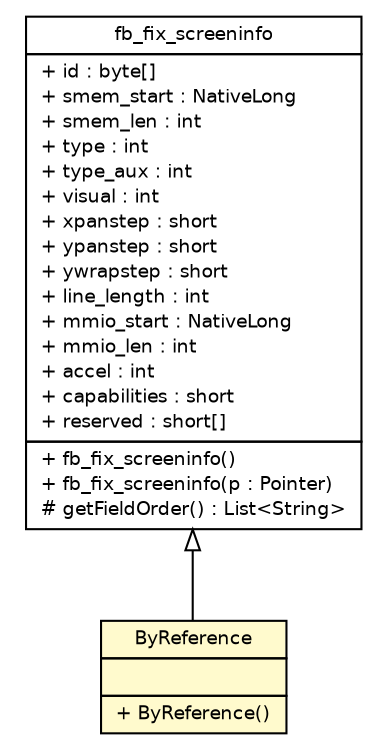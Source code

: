 #!/usr/local/bin/dot
#
# Class diagram 
# Generated by UMLGraph version R5_6-24-gf6e263 (http://www.umlgraph.org/)
#

digraph G {
	edge [fontname="Helvetica",fontsize=10,labelfontname="Helvetica",labelfontsize=10];
	node [fontname="Helvetica",fontsize=10,shape=plaintext];
	nodesep=0.25;
	ranksep=0.5;
	// ev3dev.utils.io.NativeFramebuffer.fb_fix_screeninfo
	c5191 [label=<<table title="ev3dev.utils.io.NativeFramebuffer.fb_fix_screeninfo" border="0" cellborder="1" cellspacing="0" cellpadding="2" port="p" href="./NativeFramebuffer.fb_fix_screeninfo.html">
		<tr><td><table border="0" cellspacing="0" cellpadding="1">
<tr><td align="center" balign="center"> fb_fix_screeninfo </td></tr>
		</table></td></tr>
		<tr><td><table border="0" cellspacing="0" cellpadding="1">
<tr><td align="left" balign="left"> + id : byte[] </td></tr>
<tr><td align="left" balign="left"> + smem_start : NativeLong </td></tr>
<tr><td align="left" balign="left"> + smem_len : int </td></tr>
<tr><td align="left" balign="left"> + type : int </td></tr>
<tr><td align="left" balign="left"> + type_aux : int </td></tr>
<tr><td align="left" balign="left"> + visual : int </td></tr>
<tr><td align="left" balign="left"> + xpanstep : short </td></tr>
<tr><td align="left" balign="left"> + ypanstep : short </td></tr>
<tr><td align="left" balign="left"> + ywrapstep : short </td></tr>
<tr><td align="left" balign="left"> + line_length : int </td></tr>
<tr><td align="left" balign="left"> + mmio_start : NativeLong </td></tr>
<tr><td align="left" balign="left"> + mmio_len : int </td></tr>
<tr><td align="left" balign="left"> + accel : int </td></tr>
<tr><td align="left" balign="left"> + capabilities : short </td></tr>
<tr><td align="left" balign="left"> + reserved : short[] </td></tr>
		</table></td></tr>
		<tr><td><table border="0" cellspacing="0" cellpadding="1">
<tr><td align="left" balign="left"> + fb_fix_screeninfo() </td></tr>
<tr><td align="left" balign="left"> + fb_fix_screeninfo(p : Pointer) </td></tr>
<tr><td align="left" balign="left"> # getFieldOrder() : List&lt;String&gt; </td></tr>
		</table></td></tr>
		</table>>, URL="./NativeFramebuffer.fb_fix_screeninfo.html", fontname="Helvetica", fontcolor="black", fontsize=9.0];
	// ev3dev.utils.io.NativeFramebuffer.fb_fix_screeninfo.ByReference
	c5192 [label=<<table title="ev3dev.utils.io.NativeFramebuffer.fb_fix_screeninfo.ByReference" border="0" cellborder="1" cellspacing="0" cellpadding="2" port="p" bgcolor="lemonChiffon" href="./NativeFramebuffer.fb_fix_screeninfo.ByReference.html">
		<tr><td><table border="0" cellspacing="0" cellpadding="1">
<tr><td align="center" balign="center"> ByReference </td></tr>
		</table></td></tr>
		<tr><td><table border="0" cellspacing="0" cellpadding="1">
<tr><td align="left" balign="left">  </td></tr>
		</table></td></tr>
		<tr><td><table border="0" cellspacing="0" cellpadding="1">
<tr><td align="left" balign="left"> + ByReference() </td></tr>
		</table></td></tr>
		</table>>, URL="./NativeFramebuffer.fb_fix_screeninfo.ByReference.html", fontname="Helvetica", fontcolor="black", fontsize=9.0];
	//ev3dev.utils.io.NativeFramebuffer.fb_fix_screeninfo.ByReference extends ev3dev.utils.io.NativeFramebuffer.fb_fix_screeninfo
	c5191:p -> c5192:p [dir=back,arrowtail=empty];
}

